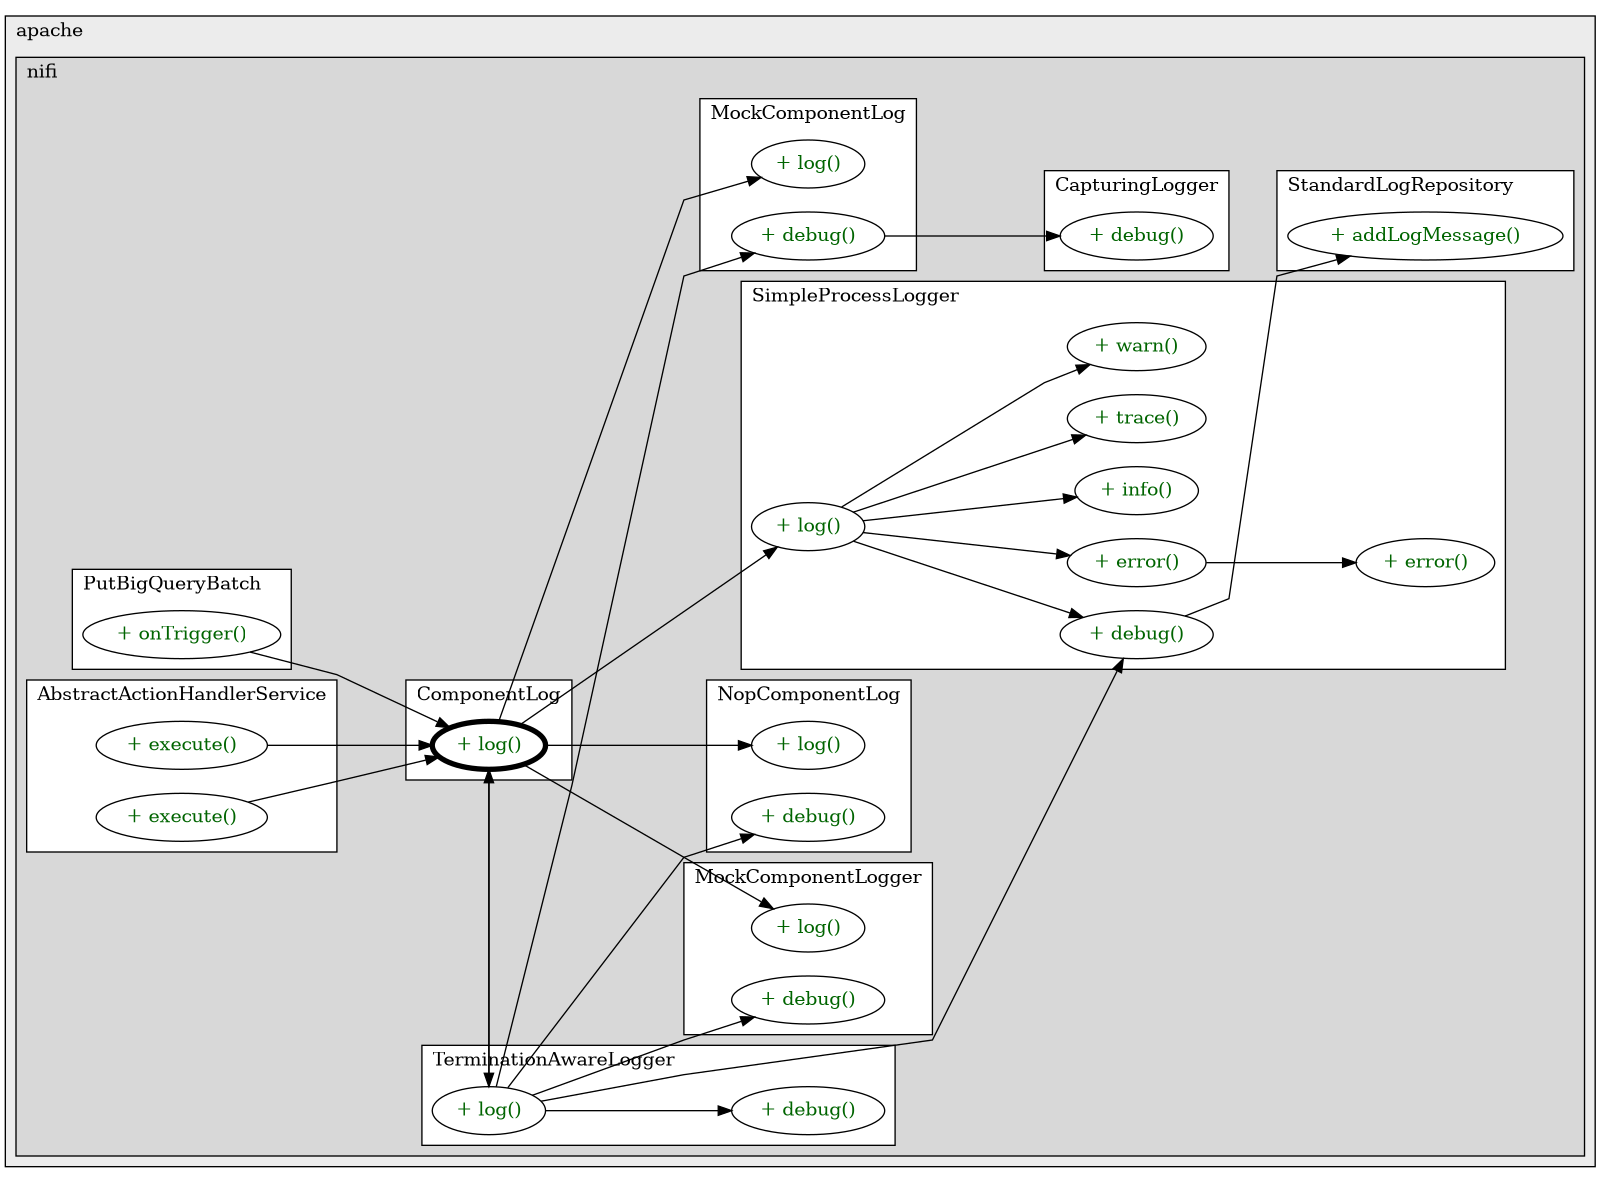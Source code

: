 @startuml

/' diagram meta data start
config=CallConfiguration;
{
  "rootMethod": "org.apache.nifi.logging.ComponentLog#log(LogLevel,String)",
  "projectClassification": {
    "searchMode": "OpenProject", // OpenProject, AllProjects
    "includedProjects": "",
    "pathEndKeywords": "*.impl",
    "isClientPath": "",
    "isClientName": "",
    "isTestPath": "",
    "isTestName": "",
    "isMappingPath": "",
    "isMappingName": "",
    "isDataAccessPath": "",
    "isDataAccessName": "",
    "isDataStructurePath": "",
    "isDataStructureName": "",
    "isInterfaceStructuresPath": "",
    "isInterfaceStructuresName": "",
    "isEntryPointPath": "",
    "isEntryPointName": ""
  },
  "graphRestriction": {
    "classPackageExcludeFilter": "",
    "classPackageIncludeFilter": "",
    "classNameExcludeFilter": "",
    "classNameIncludeFilter": "",
    "methodNameExcludeFilter": "",
    "methodNameIncludeFilter": "",
    "removeByInheritance": "", // inheritance/annotation based filtering is done in a second step
    "removeByAnnotation": "",
    "removeByClassPackage": "", // cleanup the graph after inheritance/annotation based filtering is done
    "removeByClassName": "",
    "cutMappings": false,
    "cutEnum": true,
    "cutTests": true,
    "cutClient": true,
    "cutDataAccess": true,
    "cutInterfaceStructures": true,
    "cutDataStructures": true,
    "cutGetterAndSetter": true,
    "cutConstructors": true
  },
  "graphTraversal": {
    "forwardDepth": 3,
    "backwardDepth": 3,
    "classPackageExcludeFilter": "",
    "classPackageIncludeFilter": "",
    "classNameExcludeFilter": "",
    "classNameIncludeFilter": "",
    "methodNameExcludeFilter": "",
    "methodNameIncludeFilter": "",
    "hideMappings": false,
    "hideDataStructures": false,
    "hidePrivateMethods": true,
    "hideInterfaceCalls": true, // indirection: implementation -> interface (is hidden) -> implementation
    "onlyShowApplicationEntryPoints": false // root node is included
  },
  "details": {
    "aggregation": "GroupByClass", // ByClass, GroupByClass, None
    "showMethodParametersTypes": false,
    "showMethodParametersNames": false,
    "showMethodReturnType": false,
    "showPackageLevels": 2,
    "showCallOrder": false,
    "edgeMode": "MethodsOnly", // TypesOnly, MethodsOnly, TypesAndMethods, MethodsAndDirectTypeUsage
    "showDetailedClassStructure": false
  },
  "rootClass": "org.apache.nifi.logging.ComponentLog"
}
diagram meta data end '/



digraph g {
    rankdir="LR"
    splines=polyline
    

'nodes 
subgraph cluster_1411517106 { 
   	label=apache
	labeljust=l
	fillcolor="#ececec"
	style=filled
   
   subgraph cluster_781648802 { 
   	label=nifi
	labeljust=l
	fillcolor="#d8d8d8"
	style=filled
   
   subgraph cluster_1250929481 { 
   	label=SimpleProcessLogger
	labeljust=l
	fillcolor=white
	style=filled
   
   SimpleProcessLogger786985848XXXdebug1808118735[
	label="+ debug()"
	style=filled
	fillcolor=white
	tooltip="SimpleProcessLogger

null"
	fontcolor=darkgreen
];

SimpleProcessLogger786985848XXXerror1808118735[
	label="+ error()"
	style=filled
	fillcolor=white
	tooltip="SimpleProcessLogger

null"
	fontcolor=darkgreen
];

SimpleProcessLogger786985848XXXerror424332965[
	label="+ error()"
	style=filled
	fillcolor=white
	tooltip="SimpleProcessLogger

null"
	fontcolor=darkgreen
];

SimpleProcessLogger786985848XXXinfo1808118735[
	label="+ info()"
	style=filled
	fillcolor=white
	tooltip="SimpleProcessLogger

null"
	fontcolor=darkgreen
];

SimpleProcessLogger786985848XXXlog1084326245[
	label="+ log()"
	style=filled
	fillcolor=white
	tooltip="SimpleProcessLogger

null"
	fontcolor=darkgreen
];

SimpleProcessLogger786985848XXXtrace1808118735[
	label="+ trace()"
	style=filled
	fillcolor=white
	tooltip="SimpleProcessLogger

null"
	fontcolor=darkgreen
];

SimpleProcessLogger786985848XXXwarn1808118735[
	label="+ warn()"
	style=filled
	fillcolor=white
	tooltip="SimpleProcessLogger

null"
	fontcolor=darkgreen
];
} 

subgraph cluster_1474739740 { 
   	label=PutBigQueryBatch
	labeljust=l
	fillcolor=white
	style=filled
   
   PutBigQueryBatch1490392181XXXonTrigger1421322213[
	label="+ onTrigger()"
	style=filled
	fillcolor=white
	tooltip="PutBigQueryBatch

null"
	fontcolor=darkgreen
];
} 

subgraph cluster_1534396166 { 
   	label=NopComponentLog
	labeljust=l
	fillcolor=white
	style=filled
   
   NopComponentLog832281502XXXdebug1808118735[
	label="+ debug()"
	style=filled
	fillcolor=white
	tooltip="NopComponentLog

null"
	fontcolor=darkgreen
];

NopComponentLog832281502XXXlog1084326245[
	label="+ log()"
	style=filled
	fillcolor=white
	tooltip="NopComponentLog

null"
	fontcolor=darkgreen
];
} 

subgraph cluster_1684153142 { 
   	label=StandardLogRepository
	labeljust=l
	fillcolor=white
	style=filled
   
   StandardLogRepository1292167443XXXaddLogMessage907761562[
	label="+ addLogMessage()"
	style=filled
	fillcolor=white
	tooltip="StandardLogRepository

null"
	fontcolor=darkgreen
];
} 

subgraph cluster_1708012223 { 
   	label=CapturingLogger
	labeljust=l
	fillcolor=white
	style=filled
   
   CapturingLogger306090332XXXdebug658265366[
	label="+ debug()"
	style=filled
	fillcolor=white
	tooltip="CapturingLogger

null"
	fontcolor=darkgreen
];
} 

subgraph cluster_1921211216 { 
   	label=ComponentLog
	labeljust=l
	fillcolor=white
	style=filled
   
   ComponentLog978875333XXXlog1084326245[
	label="+ log()"
	style=filled
	fillcolor=white
	tooltip="ComponentLog

null"
	penwidth=4
	fontcolor=darkgreen
];
} 

subgraph cluster_1968321111 { 
   	label=AbstractActionHandlerService
	labeljust=l
	fillcolor=white
	style=filled
   
   AbstractActionHandlerService1756063142XXXexecute1282825552[
	label="+ execute()"
	style=filled
	fillcolor=white
	tooltip="AbstractActionHandlerService

&#10;  Execute the given action for the provided facts&#10;  @param action The action that should be performed by the handler&#10;  @param facts The facts that triggered this action&#10; "
	fontcolor=darkgreen
];

AbstractActionHandlerService1756063142XXXexecute213004546[
	label="+ execute()"
	style=filled
	fillcolor=white
	tooltip="AbstractActionHandlerService

null"
	fontcolor=darkgreen
];
} 

subgraph cluster_2048858659 { 
   	label=MockComponentLog
	labeljust=l
	fillcolor=white
	style=filled
   
   MockComponentLog306090332XXXdebug1808118735[
	label="+ debug()"
	style=filled
	fillcolor=white
	tooltip="MockComponentLog

null"
	fontcolor=darkgreen
];

MockComponentLog306090332XXXlog1084326245[
	label="+ log()"
	style=filled
	fillcolor=white
	tooltip="MockComponentLog

null"
	fontcolor=darkgreen
];
} 

subgraph cluster_219057026 { 
   	label=TerminationAwareLogger
	labeljust=l
	fillcolor=white
	style=filled
   
   TerminationAwareLogger1158014602XXXdebug1808118735[
	label="+ debug()"
	style=filled
	fillcolor=white
	tooltip="TerminationAwareLogger

null"
	fontcolor=darkgreen
];

TerminationAwareLogger1158014602XXXlog1084326245[
	label="+ log()"
	style=filled
	fillcolor=white
	tooltip="TerminationAwareLogger

null"
	fontcolor=darkgreen
];
} 

subgraph cluster_492547111 { 
   	label=MockComponentLogger
	labeljust=l
	fillcolor=white
	style=filled
   
   MockComponentLogger305847012XXXdebug1808118735[
	label="+ debug()"
	style=filled
	fillcolor=white
	tooltip="MockComponentLogger

null"
	fontcolor=darkgreen
];

MockComponentLogger305847012XXXlog1084326245[
	label="+ log()"
	style=filled
	fillcolor=white
	tooltip="MockComponentLogger

null"
	fontcolor=darkgreen
];
} 
} 
} 

'edges    
AbstractActionHandlerService1756063142XXXexecute1282825552 -> ComponentLog978875333XXXlog1084326245;
AbstractActionHandlerService1756063142XXXexecute213004546 -> ComponentLog978875333XXXlog1084326245;
ComponentLog978875333XXXlog1084326245 -> MockComponentLog306090332XXXlog1084326245;
ComponentLog978875333XXXlog1084326245 -> MockComponentLogger305847012XXXlog1084326245;
ComponentLog978875333XXXlog1084326245 -> NopComponentLog832281502XXXlog1084326245;
ComponentLog978875333XXXlog1084326245 -> SimpleProcessLogger786985848XXXlog1084326245;
ComponentLog978875333XXXlog1084326245 -> TerminationAwareLogger1158014602XXXlog1084326245;
MockComponentLog306090332XXXdebug1808118735 -> CapturingLogger306090332XXXdebug658265366;
PutBigQueryBatch1490392181XXXonTrigger1421322213 -> ComponentLog978875333XXXlog1084326245;
SimpleProcessLogger786985848XXXdebug1808118735 -> StandardLogRepository1292167443XXXaddLogMessage907761562;
SimpleProcessLogger786985848XXXerror1808118735 -> SimpleProcessLogger786985848XXXerror424332965;
SimpleProcessLogger786985848XXXlog1084326245 -> SimpleProcessLogger786985848XXXdebug1808118735;
SimpleProcessLogger786985848XXXlog1084326245 -> SimpleProcessLogger786985848XXXerror1808118735;
SimpleProcessLogger786985848XXXlog1084326245 -> SimpleProcessLogger786985848XXXinfo1808118735;
SimpleProcessLogger786985848XXXlog1084326245 -> SimpleProcessLogger786985848XXXtrace1808118735;
SimpleProcessLogger786985848XXXlog1084326245 -> SimpleProcessLogger786985848XXXwarn1808118735;
TerminationAwareLogger1158014602XXXlog1084326245 -> ComponentLog978875333XXXlog1084326245;
TerminationAwareLogger1158014602XXXlog1084326245 -> MockComponentLog306090332XXXdebug1808118735;
TerminationAwareLogger1158014602XXXlog1084326245 -> MockComponentLogger305847012XXXdebug1808118735;
TerminationAwareLogger1158014602XXXlog1084326245 -> NopComponentLog832281502XXXdebug1808118735;
TerminationAwareLogger1158014602XXXlog1084326245 -> SimpleProcessLogger786985848XXXdebug1808118735;
TerminationAwareLogger1158014602XXXlog1084326245 -> TerminationAwareLogger1158014602XXXdebug1808118735;
    
}
@enduml